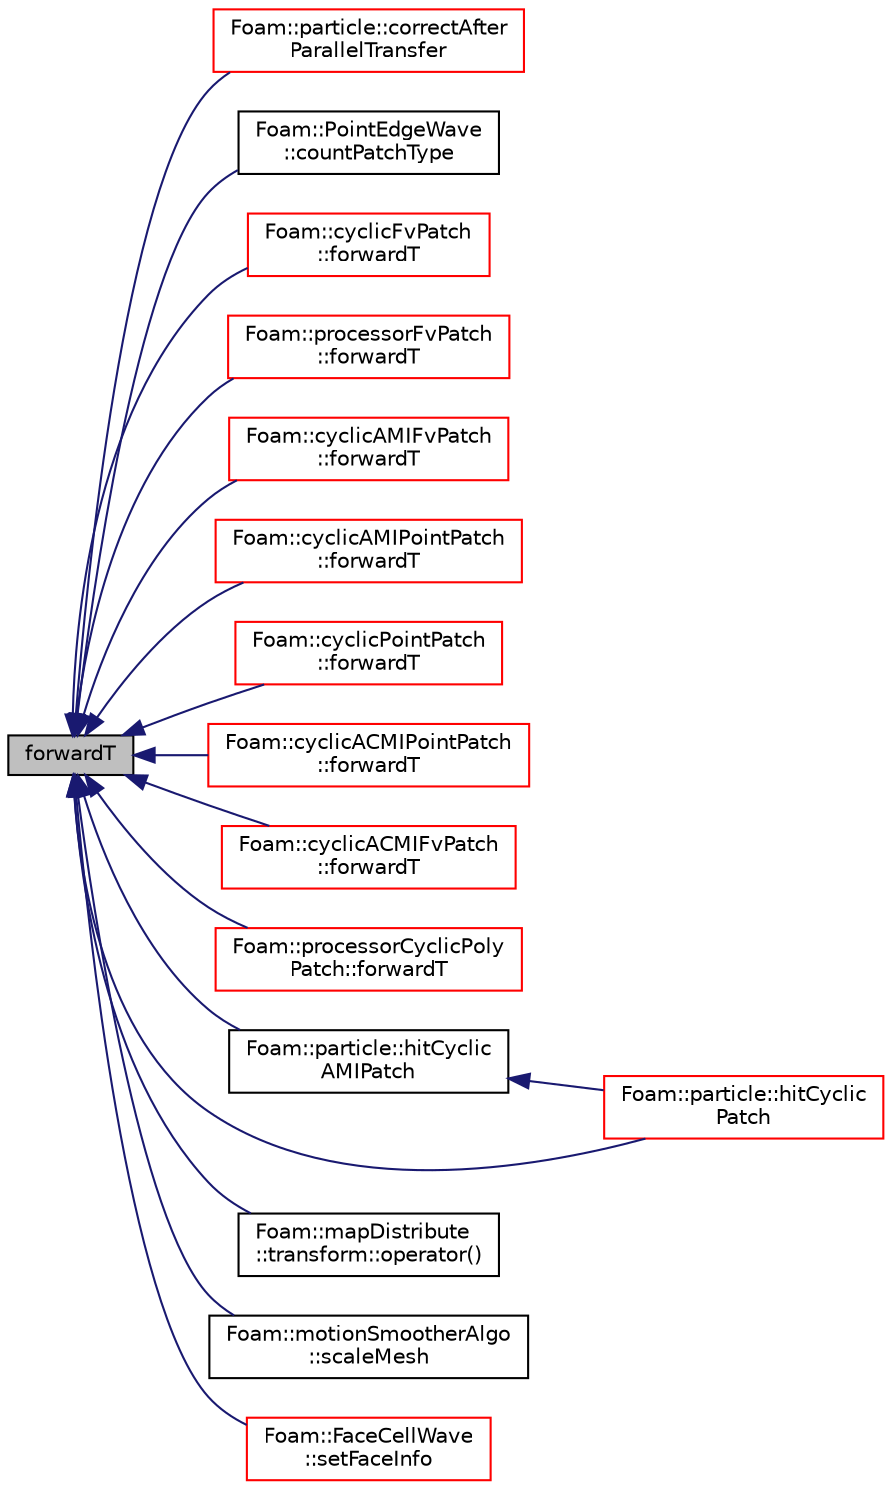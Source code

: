 digraph "forwardT"
{
  bgcolor="transparent";
  edge [fontname="Helvetica",fontsize="10",labelfontname="Helvetica",labelfontsize="10"];
  node [fontname="Helvetica",fontsize="10",shape=record];
  rankdir="LR";
  Node1 [label="forwardT",height=0.2,width=0.4,color="black", fillcolor="grey75", style="filled", fontcolor="black"];
  Node1 -> Node2 [dir="back",color="midnightblue",fontsize="10",style="solid",fontname="Helvetica"];
  Node2 [label="Foam::particle::correctAfter\lParallelTransfer",height=0.2,width=0.4,color="red",URL="$a01813.html#abf3eaa39fbf239fede9c5c4af58c851d",tooltip="Convert processor patch addressing to the global equivalents. "];
  Node1 -> Node3 [dir="back",color="midnightblue",fontsize="10",style="solid",fontname="Helvetica"];
  Node3 [label="Foam::PointEdgeWave\l::countPatchType",height=0.2,width=0.4,color="black",URL="$a01916.html#af1e6afe589b1de4f22d3c8587a005161"];
  Node1 -> Node4 [dir="back",color="midnightblue",fontsize="10",style="solid",fontname="Helvetica"];
  Node4 [label="Foam::cyclicFvPatch\l::forwardT",height=0.2,width=0.4,color="red",URL="$a00482.html#a187f3034c3ee57e3abbcf469b39819b9",tooltip="Return face transformation tensor. "];
  Node1 -> Node5 [dir="back",color="midnightblue",fontsize="10",style="solid",fontname="Helvetica"];
  Node5 [label="Foam::processorFvPatch\l::forwardT",height=0.2,width=0.4,color="red",URL="$a02025.html#a187f3034c3ee57e3abbcf469b39819b9",tooltip="Return face transformation tensor. "];
  Node1 -> Node6 [dir="back",color="midnightblue",fontsize="10",style="solid",fontname="Helvetica"];
  Node6 [label="Foam::cyclicAMIFvPatch\l::forwardT",height=0.2,width=0.4,color="red",URL="$a00472.html#a187f3034c3ee57e3abbcf469b39819b9",tooltip="Return face transformation tensor. "];
  Node1 -> Node7 [dir="back",color="midnightblue",fontsize="10",style="solid",fontname="Helvetica"];
  Node7 [label="Foam::cyclicAMIPointPatch\l::forwardT",height=0.2,width=0.4,color="red",URL="$a00479.html#ae77ef8c7e6f07415ec81d980d418fc6f",tooltip="Return face transformation tensor. "];
  Node1 -> Node8 [dir="back",color="midnightblue",fontsize="10",style="solid",fontname="Helvetica"];
  Node8 [label="Foam::cyclicPointPatch\l::forwardT",height=0.2,width=0.4,color="red",URL="$a00489.html#ae77ef8c7e6f07415ec81d980d418fc6f",tooltip="Return face transformation tensor. "];
  Node1 -> Node9 [dir="back",color="midnightblue",fontsize="10",style="solid",fontname="Helvetica"];
  Node9 [label="Foam::cyclicACMIPointPatch\l::forwardT",height=0.2,width=0.4,color="red",URL="$a00469.html#ae77ef8c7e6f07415ec81d980d418fc6f",tooltip="Return face transformation tensor. "];
  Node1 -> Node10 [dir="back",color="midnightblue",fontsize="10",style="solid",fontname="Helvetica"];
  Node10 [label="Foam::cyclicACMIFvPatch\l::forwardT",height=0.2,width=0.4,color="red",URL="$a00462.html#a187f3034c3ee57e3abbcf469b39819b9",tooltip="Return face transformation tensor. "];
  Node1 -> Node11 [dir="back",color="midnightblue",fontsize="10",style="solid",fontname="Helvetica"];
  Node11 [label="Foam::processorCyclicPoly\lPatch::forwardT",height=0.2,width=0.4,color="red",URL="$a02023.html#a187f3034c3ee57e3abbcf469b39819b9",tooltip="Return face transformation tensor. "];
  Node1 -> Node12 [dir="back",color="midnightblue",fontsize="10",style="solid",fontname="Helvetica"];
  Node12 [label="Foam::particle::hitCyclic\lAMIPatch",height=0.2,width=0.4,color="black",URL="$a01813.html#abaea6c8eb54b7d822b150b9aef01f181",tooltip="Overridable function to handle the particle hitting a cyclicAMIPatch. "];
  Node12 -> Node13 [dir="back",color="midnightblue",fontsize="10",style="solid",fontname="Helvetica"];
  Node13 [label="Foam::particle::hitCyclic\lPatch",height=0.2,width=0.4,color="red",URL="$a01813.html#a18d4a8f6e9443b58d4ba678034d03d19",tooltip="Overridable function to handle the particle hitting a cyclicPatch. "];
  Node1 -> Node13 [dir="back",color="midnightblue",fontsize="10",style="solid",fontname="Helvetica"];
  Node1 -> Node14 [dir="back",color="midnightblue",fontsize="10",style="solid",fontname="Helvetica"];
  Node14 [label="Foam::mapDistribute\l::transform::operator()",height=0.2,width=0.4,color="black",URL="$a02737.html#a003a38c5b95b03b5e1963cd502887abf",tooltip="Transform patch-based field. "];
  Node1 -> Node15 [dir="back",color="midnightblue",fontsize="10",style="solid",fontname="Helvetica"];
  Node15 [label="Foam::motionSmootherAlgo\l::scaleMesh",height=0.2,width=0.4,color="black",URL="$a01565.html#a32bff44040e6dbc2f185cba89bcacd6d",tooltip="Move mesh with externally provided mesh constraints. "];
  Node1 -> Node16 [dir="back",color="midnightblue",fontsize="10",style="solid",fontname="Helvetica"];
  Node16 [label="Foam::FaceCellWave\l::setFaceInfo",height=0.2,width=0.4,color="red",URL="$a00730.html#a4dfc64d9c6a80650006ac5ab728f95b0",tooltip="Set initial changed faces. "];
}
